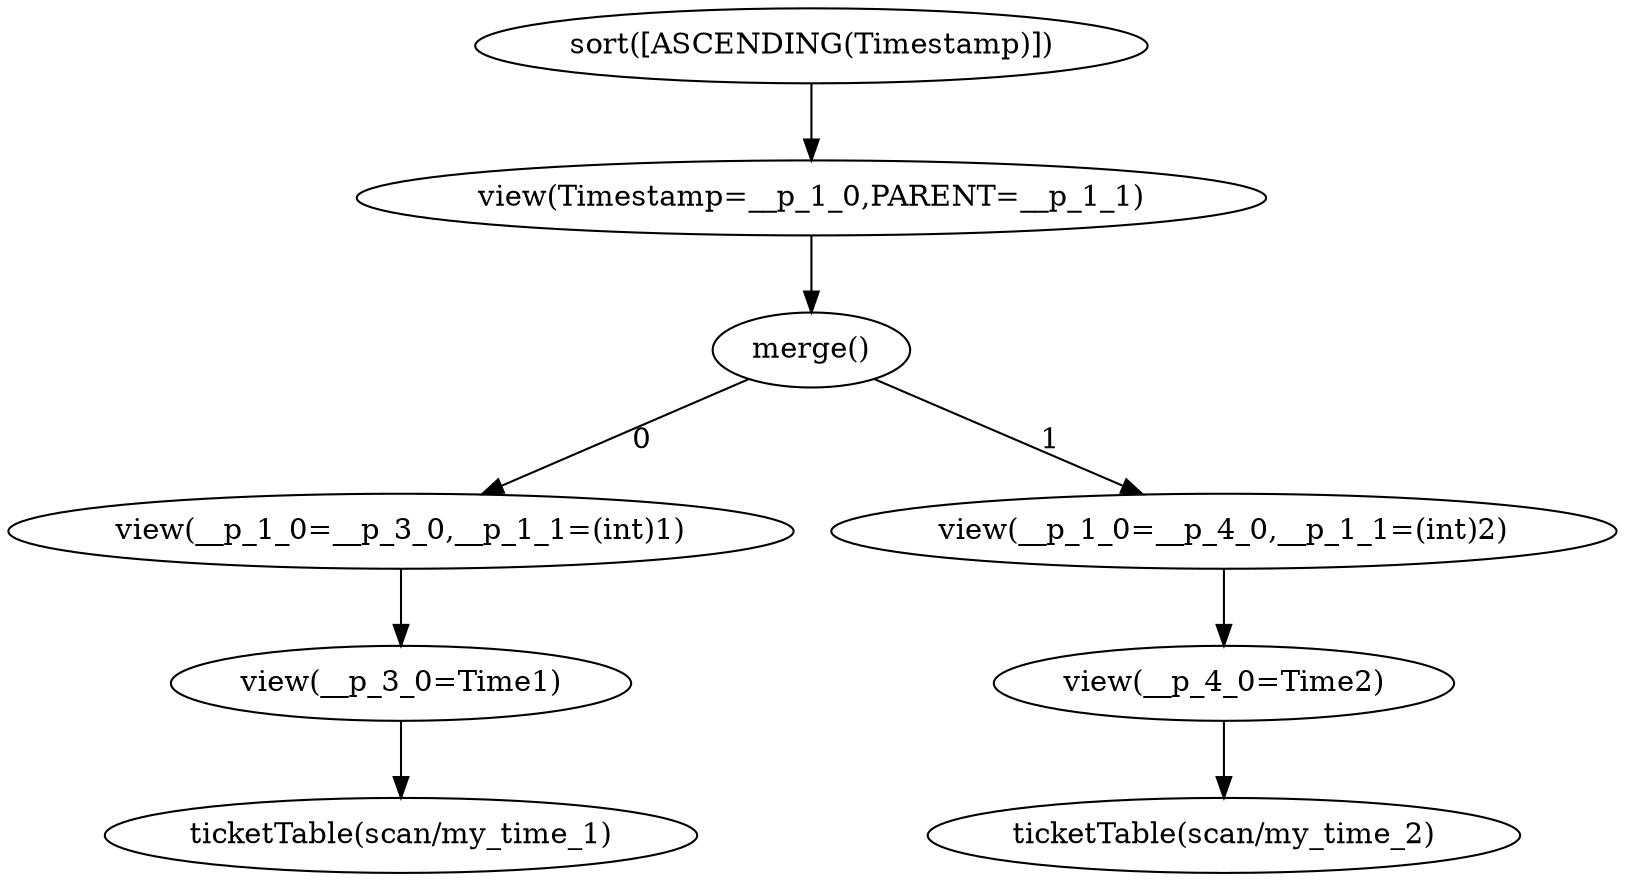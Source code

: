 digraph {
"op_0" ["label"="ticketTable(scan/my_time_1)"]
"op_1" ["label"="ticketTable(scan/my_time_2)"]
"op_2" ["label"="view(__p_3_0=Time1)"]
"op_3" ["label"="view(__p_4_0=Time2)"]
"op_4" ["label"="view(__p_1_0=__p_3_0,__p_1_1=(int)1)"]
"op_5" ["label"="view(__p_1_0=__p_4_0,__p_1_1=(int)2)"]
"op_6" ["label"="merge()"]
"op_7" ["label"="view(Timestamp=__p_1_0,PARENT=__p_1_1)"]
"op_8" ["label"="sort([ASCENDING(Timestamp)])"]
"op_2" -> "op_0"
"op_3" -> "op_1"
"op_4" -> "op_2"
"op_5" -> "op_3"
"op_6" -> "op_4" ["label"="0"]
"op_6" -> "op_5" ["label"="1"]
"op_7" -> "op_6"
"op_8" -> "op_7"
}